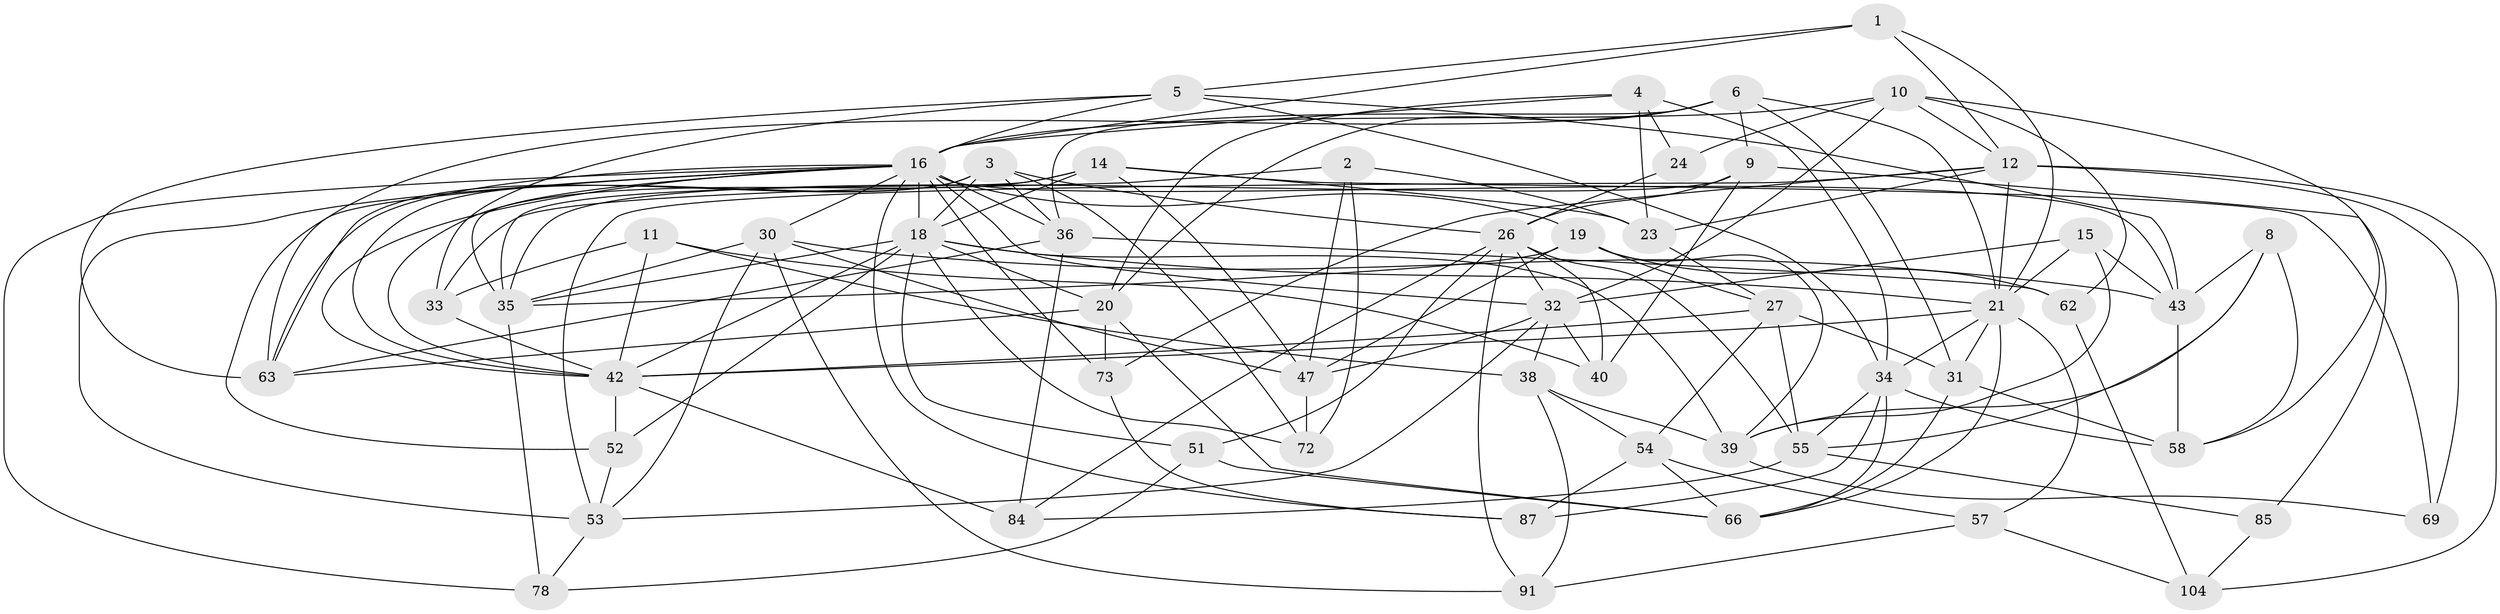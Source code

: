 // original degree distribution, {4: 1.0}
// Generated by graph-tools (version 1.1) at 2025/16/03/09/25 04:16:28]
// undirected, 54 vertices, 153 edges
graph export_dot {
graph [start="1"]
  node [color=gray90,style=filled];
  1;
  2;
  3 [super="+7"];
  4 [super="+106"];
  5 [super="+82"];
  6 [super="+93"];
  8;
  9 [super="+25"];
  10 [super="+65"];
  11;
  12 [super="+29+13+28"];
  14 [super="+17"];
  15;
  16 [super="+95+22"];
  18 [super="+56+101+92+99"];
  19 [super="+89"];
  20 [super="+68"];
  21 [super="+50+102+48"];
  23 [super="+98"];
  24;
  26 [super="+49+86"];
  27 [super="+71"];
  30 [super="+37"];
  31 [super="+77"];
  32 [super="+45+81"];
  33;
  34 [super="+46+90"];
  35 [super="+76"];
  36 [super="+80"];
  38 [super="+75"];
  39 [super="+96"];
  40;
  42 [super="+61+44"];
  43 [super="+60"];
  47 [super="+67"];
  51;
  52;
  53 [super="+59"];
  54 [super="+74"];
  55 [super="+97"];
  57;
  58 [super="+100+70"];
  62;
  63 [super="+105"];
  66 [super="+108"];
  69;
  72;
  73;
  78;
  84;
  85;
  87;
  91;
  104;
  1 -- 5;
  1 -- 21;
  1 -- 12;
  1 -- 16;
  2 -- 72;
  2 -- 23;
  2 -- 33;
  2 -- 47;
  3 -- 36;
  3 -- 18;
  3 -- 42;
  3 -- 72;
  3 -- 26;
  3 -- 63;
  4 -- 23;
  4 -- 20;
  4 -- 24;
  4 -- 34 [weight=2];
  4 -- 16;
  5 -- 33;
  5 -- 63;
  5 -- 43;
  5 -- 34;
  5 -- 16;
  6 -- 20;
  6 -- 36;
  6 -- 31;
  6 -- 21;
  6 -- 9;
  6 -- 63;
  8 -- 43;
  8 -- 55;
  8 -- 58;
  8 -- 39;
  9 -- 40;
  9 -- 85 [weight=2];
  9 -- 35;
  9 -- 26;
  10 -- 58;
  10 -- 12;
  10 -- 24;
  10 -- 32;
  10 -- 62;
  10 -- 16;
  11 -- 33;
  11 -- 38;
  11 -- 40;
  11 -- 42;
  12 -- 69 [weight=2];
  12 -- 21;
  12 -- 104;
  12 -- 73;
  12 -- 53;
  12 -- 23 [weight=2];
  14 -- 47;
  14 -- 42;
  14 -- 35;
  14 -- 18;
  14 -- 69;
  14 -- 23;
  15 -- 39;
  15 -- 32;
  15 -- 21;
  15 -- 43;
  16 -- 87;
  16 -- 35;
  16 -- 73;
  16 -- 53;
  16 -- 30;
  16 -- 32;
  16 -- 36;
  16 -- 42;
  16 -- 43;
  16 -- 78;
  16 -- 18;
  16 -- 19;
  16 -- 52;
  16 -- 63;
  18 -- 42;
  18 -- 35 [weight=2];
  18 -- 52;
  18 -- 20;
  18 -- 39;
  18 -- 72;
  18 -- 51;
  18 -- 21;
  19 -- 39;
  19 -- 62;
  19 -- 35;
  19 -- 27;
  19 -- 47;
  20 -- 73;
  20 -- 63;
  20 -- 66;
  21 -- 31;
  21 -- 42;
  21 -- 57;
  21 -- 34;
  21 -- 66;
  23 -- 27;
  24 -- 26 [weight=2];
  26 -- 32;
  26 -- 91;
  26 -- 40;
  26 -- 51;
  26 -- 84;
  26 -- 55;
  27 -- 54;
  27 -- 55;
  27 -- 42;
  27 -- 31;
  30 -- 53;
  30 -- 35;
  30 -- 43;
  30 -- 91;
  30 -- 47;
  31 -- 66;
  31 -- 58 [weight=2];
  32 -- 53;
  32 -- 40;
  32 -- 38;
  32 -- 47;
  33 -- 42;
  34 -- 58;
  34 -- 66;
  34 -- 87;
  34 -- 55;
  35 -- 78;
  36 -- 84;
  36 -- 62;
  36 -- 63;
  38 -- 91;
  38 -- 54 [weight=2];
  38 -- 39;
  39 -- 69;
  42 -- 84;
  42 -- 52;
  43 -- 58;
  47 -- 72;
  51 -- 66;
  51 -- 78;
  52 -- 53;
  53 -- 78;
  54 -- 87;
  54 -- 57;
  54 -- 66;
  55 -- 85;
  55 -- 84;
  57 -- 91;
  57 -- 104;
  62 -- 104;
  73 -- 87;
  85 -- 104;
}
